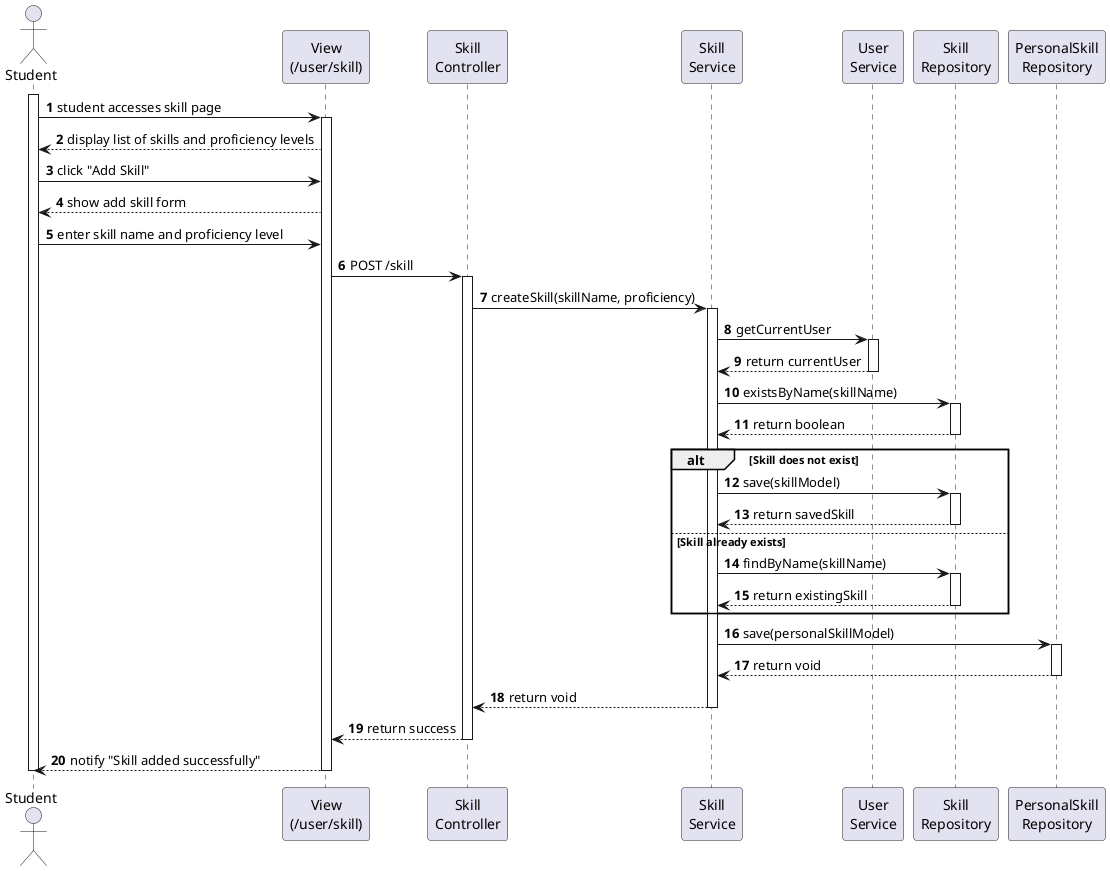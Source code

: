 @startuml
autonumber

actor Student as SV

participant "View\n(/user/skill)" as View
participant "Skill\nController" as Controller
participant "Skill\nService" as SkillService
participant "User\nService" as UserService
participant "Skill\nRepository" as SkillRepository
participant "PersonalSkill\nRepository" as PKR

activate SV
SV -> View : student accesses skill page
activate View
View --> SV : display list of skills and proficiency levels

SV -> View : click "Add Skill"
View --> SV : show add skill form
SV -> View : enter skill name and proficiency level

View -> Controller : POST /skill
activate Controller

Controller -> SkillService : createSkill(skillName, proficiency)
activate SkillService

SkillService -> UserService : getCurrentUser
activate UserService
UserService --> SkillService : return currentUser
deactivate UserService

SkillService -> SkillRepository : existsByName(skillName)
activate SkillRepository
SkillRepository --> SkillService : return boolean
deactivate SkillRepository

alt Skill does not exist
    SkillService -> SkillRepository : save(skillModel)
    activate SkillRepository
    SkillRepository --> SkillService : return savedSkill
    deactivate SkillRepository
else Skill already exists
    SkillService -> SkillRepository : findByName(skillName)
    activate SkillRepository
    SkillRepository --> SkillService : return existingSkill
    deactivate SkillRepository
end

SkillService -> PKR : save(personalSkillModel)
activate PKR
PKR --> SkillService : return void
deactivate PKR

SkillService --> Controller : return void
deactivate SkillService

Controller --> View : return success
deactivate Controller

View --> SV : notify "Skill added successfully"
deactivate View
deactivate SV
@enduml
